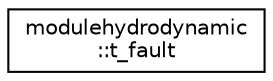 digraph "Graphical Class Hierarchy"
{
 // LATEX_PDF_SIZE
  edge [fontname="Helvetica",fontsize="10",labelfontname="Helvetica",labelfontsize="10"];
  node [fontname="Helvetica",fontsize="10",shape=record];
  rankdir="LR";
  Node0 [label="modulehydrodynamic\l::t_fault",height=0.2,width=0.4,color="black", fillcolor="white", style="filled",URL="$structmodulehydrodynamic_1_1t__fault.html",tooltip=" "];
}
